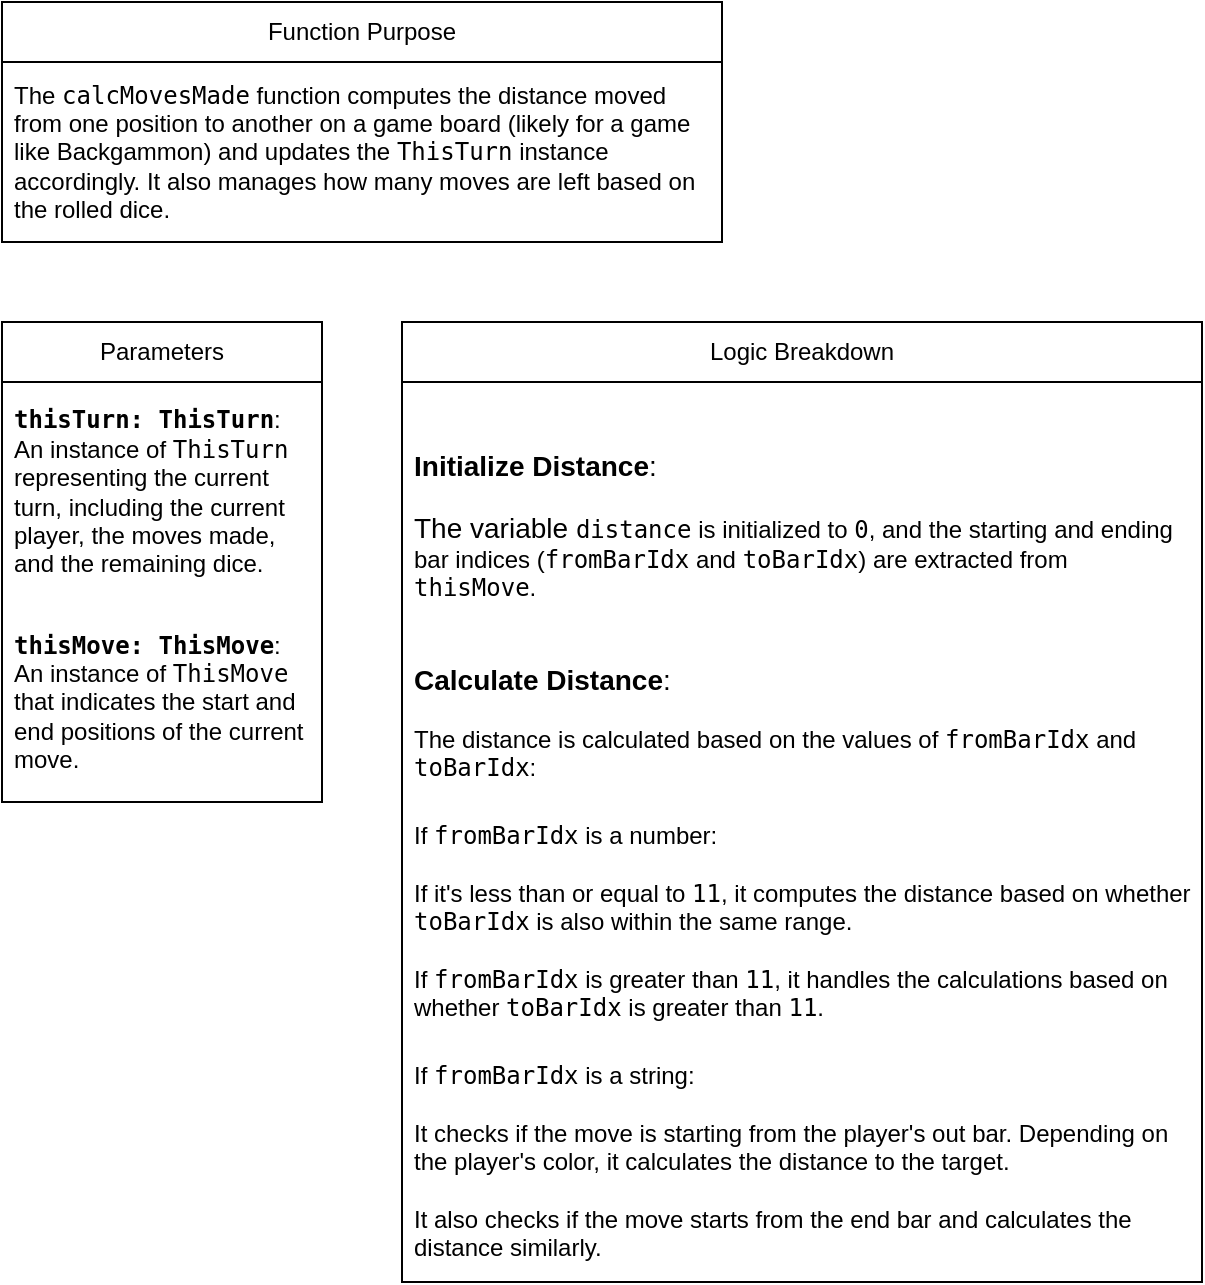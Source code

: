 <mxfile>
    <diagram id="V5LfcVkbwhFjslruEclW" name="Page-1">
        <mxGraphModel dx="867" dy="602" grid="1" gridSize="10" guides="1" tooltips="1" connect="1" arrows="1" fold="1" page="1" pageScale="1" pageWidth="850" pageHeight="1100" math="0" shadow="0">
            <root>
                <mxCell id="0"/>
                <mxCell id="1" parent="0"/>
                <mxCell id="2" value="Function Purpose" style="swimlane;fontStyle=0;childLayout=stackLayout;horizontal=1;startSize=30;horizontalStack=0;resizeParent=1;resizeParentMax=0;resizeLast=0;collapsible=1;marginBottom=0;whiteSpace=wrap;html=1;" vertex="1" parent="1">
                    <mxGeometry x="40" y="40" width="360" height="120" as="geometry"/>
                </mxCell>
                <mxCell id="3" value="The &lt;code&gt;calcMovesMade&lt;/code&gt; function computes the distance moved from one position to another on a game board (likely for a game like Backgammon) and updates the &lt;code&gt;ThisTurn&lt;/code&gt; instance accordingly. It also manages how many moves are left based on the rolled dice." style="text;strokeColor=none;fillColor=none;align=left;verticalAlign=middle;spacingLeft=4;spacingRight=4;overflow=hidden;points=[[0,0.5],[1,0.5]];portConstraint=eastwest;rotatable=0;whiteSpace=wrap;html=1;" vertex="1" parent="2">
                    <mxGeometry y="30" width="360" height="90" as="geometry"/>
                </mxCell>
                <mxCell id="6" value="Parameters" style="swimlane;fontStyle=0;childLayout=stackLayout;horizontal=1;startSize=30;horizontalStack=0;resizeParent=1;resizeParentMax=0;resizeLast=0;collapsible=1;marginBottom=0;whiteSpace=wrap;html=1;" vertex="1" parent="1">
                    <mxGeometry x="40" y="200" width="160" height="240" as="geometry"/>
                </mxCell>
                <mxCell id="7" value="&lt;strong&gt;&lt;code&gt;thisTurn: ThisTurn&lt;/code&gt;&lt;/strong&gt;: An instance of &lt;code&gt;ThisTurn&lt;/code&gt; representing the current turn, including the current player, the moves made, and the remaining dice." style="text;strokeColor=none;fillColor=none;align=left;verticalAlign=middle;spacingLeft=4;spacingRight=4;overflow=hidden;points=[[0,0.5],[1,0.5]];portConstraint=eastwest;rotatable=0;whiteSpace=wrap;html=1;" vertex="1" parent="6">
                    <mxGeometry y="30" width="160" height="110" as="geometry"/>
                </mxCell>
                <mxCell id="8" value="&lt;strong&gt;&lt;code&gt;thisMove: ThisMove&lt;/code&gt;&lt;/strong&gt;: An instance of &lt;code&gt;ThisMove&lt;/code&gt; that indicates the start and end positions of the current move." style="text;strokeColor=none;fillColor=none;align=left;verticalAlign=middle;spacingLeft=4;spacingRight=4;overflow=hidden;points=[[0,0.5],[1,0.5]];portConstraint=eastwest;rotatable=0;whiteSpace=wrap;html=1;" vertex="1" parent="6">
                    <mxGeometry y="140" width="160" height="100" as="geometry"/>
                </mxCell>
                <mxCell id="10" value="Logic Breakdown" style="swimlane;fontStyle=0;childLayout=stackLayout;horizontal=1;startSize=30;horizontalStack=0;resizeParent=1;resizeParentMax=0;resizeLast=0;collapsible=1;marginBottom=0;whiteSpace=wrap;html=1;" vertex="1" parent="1">
                    <mxGeometry x="240" y="200" width="400" height="480" as="geometry"/>
                </mxCell>
                <mxCell id="11" value="&lt;p style=&quot;font-size: 14px;&quot;&gt;&lt;font style=&quot;font-size: 14px;&quot;&gt;&lt;strong style=&quot;&quot;&gt;Initialize Distance&lt;/strong&gt;:&lt;/font&gt;&lt;/p&gt;&lt;span style=&quot;background-color: initial; font-size: 14px;&quot;&gt;The variable &lt;/span&gt;&lt;code&gt;distance&lt;/code&gt;&lt;span style=&quot;background-color: initial;&quot;&gt; is initialized to &lt;/span&gt;&lt;code&gt;0&lt;/code&gt;&lt;span style=&quot;background-color: initial;&quot;&gt;, and the starting and ending bar indices (&lt;/span&gt;&lt;code&gt;fromBarIdx&lt;/code&gt;&lt;span style=&quot;background-color: initial;&quot;&gt; and &lt;/span&gt;&lt;code&gt;toBarIdx&lt;/code&gt;&lt;span style=&quot;background-color: initial;&quot;&gt;) are extracted from &lt;/span&gt;&lt;code&gt;thisMove&lt;/code&gt;&lt;span style=&quot;background-color: initial;&quot;&gt;.&lt;/span&gt;" style="text;strokeColor=none;fillColor=none;align=left;verticalAlign=middle;spacingLeft=4;spacingRight=4;overflow=hidden;points=[[0,0.5],[1,0.5]];portConstraint=eastwest;rotatable=0;whiteSpace=wrap;html=1;" vertex="1" parent="10">
                    <mxGeometry y="30" width="400" height="130" as="geometry"/>
                </mxCell>
                <mxCell id="12" value="&lt;font style=&quot;font-size: 14px;&quot;&gt;&lt;strong style=&quot;background-color: initial;&quot;&gt;Calculate Distance&lt;/strong&gt;&lt;span style=&quot;background-color: initial;&quot;&gt;:&lt;br&gt;&lt;/span&gt;&lt;/font&gt;&lt;br&gt;&lt;span style=&quot;background-color: initial;&quot;&gt;The distance is calculated based on the values of &lt;/span&gt;&lt;code&gt;fromBarIdx&lt;/code&gt;&lt;span style=&quot;background-color: initial;&quot;&gt; and &lt;/span&gt;&lt;code&gt;toBarIdx&lt;/code&gt;&lt;span style=&quot;background-color: initial;&quot;&gt;:&lt;/span&gt;" style="text;strokeColor=none;fillColor=none;align=left;verticalAlign=middle;spacingLeft=4;spacingRight=4;overflow=hidden;points=[[0,0.5],[1,0.5]];portConstraint=eastwest;rotatable=0;whiteSpace=wrap;html=1;" vertex="1" parent="10">
                    <mxGeometry y="160" width="400" height="80" as="geometry"/>
                </mxCell>
                <mxCell id="13" value="If &lt;code&gt;fromBarIdx&lt;/code&gt; is a number:&lt;br&gt;&lt;span style=&quot;background-color: initial;&quot;&gt;&lt;br&gt;If it's less than or equal to &lt;/span&gt;&lt;code&gt;11&lt;/code&gt;&lt;span style=&quot;background-color: initial;&quot;&gt;, it computes the distance based on whether &lt;/span&gt;&lt;code&gt;toBarIdx&lt;/code&gt;&lt;span style=&quot;background-color: initial;&quot;&gt; is also within the same range.&lt;/span&gt;&lt;br&gt;&lt;span style=&quot;background-color: initial;&quot;&gt;&lt;br&gt;If &lt;/span&gt;&lt;code&gt;fromBarIdx&lt;/code&gt;&lt;span style=&quot;background-color: initial;&quot;&gt; is greater than &lt;/span&gt;&lt;code&gt;11&lt;/code&gt;&lt;span style=&quot;background-color: initial;&quot;&gt;, it handles the calculations based on whether &lt;/span&gt;&lt;code&gt;toBarIdx&lt;/code&gt;&lt;span style=&quot;background-color: initial;&quot;&gt; is greater than &lt;/span&gt;&lt;code&gt;11&lt;/code&gt;&lt;span style=&quot;background-color: initial;&quot;&gt;.&lt;/span&gt;" style="text;strokeColor=none;fillColor=none;align=left;verticalAlign=middle;spacingLeft=4;spacingRight=4;overflow=hidden;points=[[0,0.5],[1,0.5]];portConstraint=eastwest;rotatable=0;whiteSpace=wrap;html=1;" vertex="1" parent="10">
                    <mxGeometry y="240" width="400" height="120" as="geometry"/>
                </mxCell>
                <mxCell id="14" value="&lt;span style=&quot;background-color: initial;&quot;&gt;If &lt;/span&gt;&lt;code&gt;fromBarIdx&lt;/code&gt;&lt;span style=&quot;background-color: initial;&quot;&gt; is a string:&lt;br&gt;&lt;/span&gt;&lt;br&gt;&lt;span style=&quot;background-color: initial;&quot;&gt;It checks if the move is starting from the player's out bar. Depending on the player's color, it calculates the distance to the target.&lt;br&gt;&lt;/span&gt;&lt;br&gt;&lt;span style=&quot;background-color: initial;&quot;&gt;It also checks if the move starts from the end bar and calculates the distance similarly.&lt;/span&gt;" style="text;strokeColor=none;fillColor=none;align=left;verticalAlign=middle;spacingLeft=4;spacingRight=4;overflow=hidden;points=[[0,0.5],[1,0.5]];portConstraint=eastwest;rotatable=0;whiteSpace=wrap;html=1;" vertex="1" parent="10">
                    <mxGeometry y="360" width="400" height="120" as="geometry"/>
                </mxCell>
            </root>
        </mxGraphModel>
    </diagram>
</mxfile>